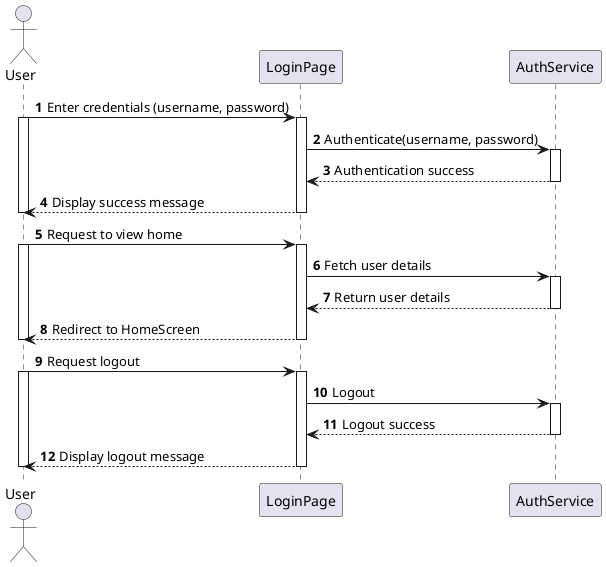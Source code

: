 @startuml
autonumber

actor User
participant "LoginPage" as Login
participant "AuthService" as Auth

User -> Login: Enter credentials (username, password)
activate User
activate Login
Login -> Auth: Authenticate(username, password)
activate Auth
Auth --> Login: Authentication success
deactivate Auth
Login --> User: Display success message
deactivate Login
deactivate User

User -> Login: Request to view home
activate User
activate Login
Login -> Auth: Fetch user details
activate Auth
Auth --> Login: Return user details
deactivate Auth
Login --> User: Redirect to HomeScreen
deactivate Login
deactivate User

User -> Login: Request logout
activate User
activate Login
Login -> Auth: Logout
activate Auth
Auth --> Login: Logout success
deactivate Auth
Login --> User: Display logout message
deactivate Login
deactivate User

@enduml

